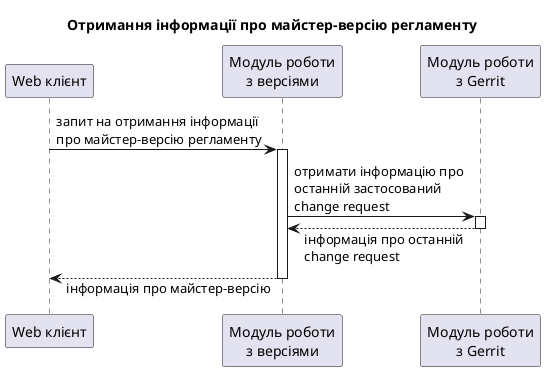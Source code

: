 @startuml
skinparam responseMessageBelowArrow true

participant "Web клієнт" as client order 1
participant "Модуль роботи\nз версіями" as versionModule order 2
participant "Модуль роботи\nз Gerrit" as gerritModule order 3

title Отримання інформації про майстер-версію регламенту

client-> versionModule: запит на отримання інформації\nпро майстер-версію регламенту
activate versionModule
  versionModule -> gerritModule: отримати інформацію про\nостанній застосований\nchange request
  activate gerritModule
    versionModule <-- gerritModule: інформація про останній\nchange request
  deactivate gerritModule

  client <-- versionModule: інформація про майстер-версію
deactivate versionModule
@enduml